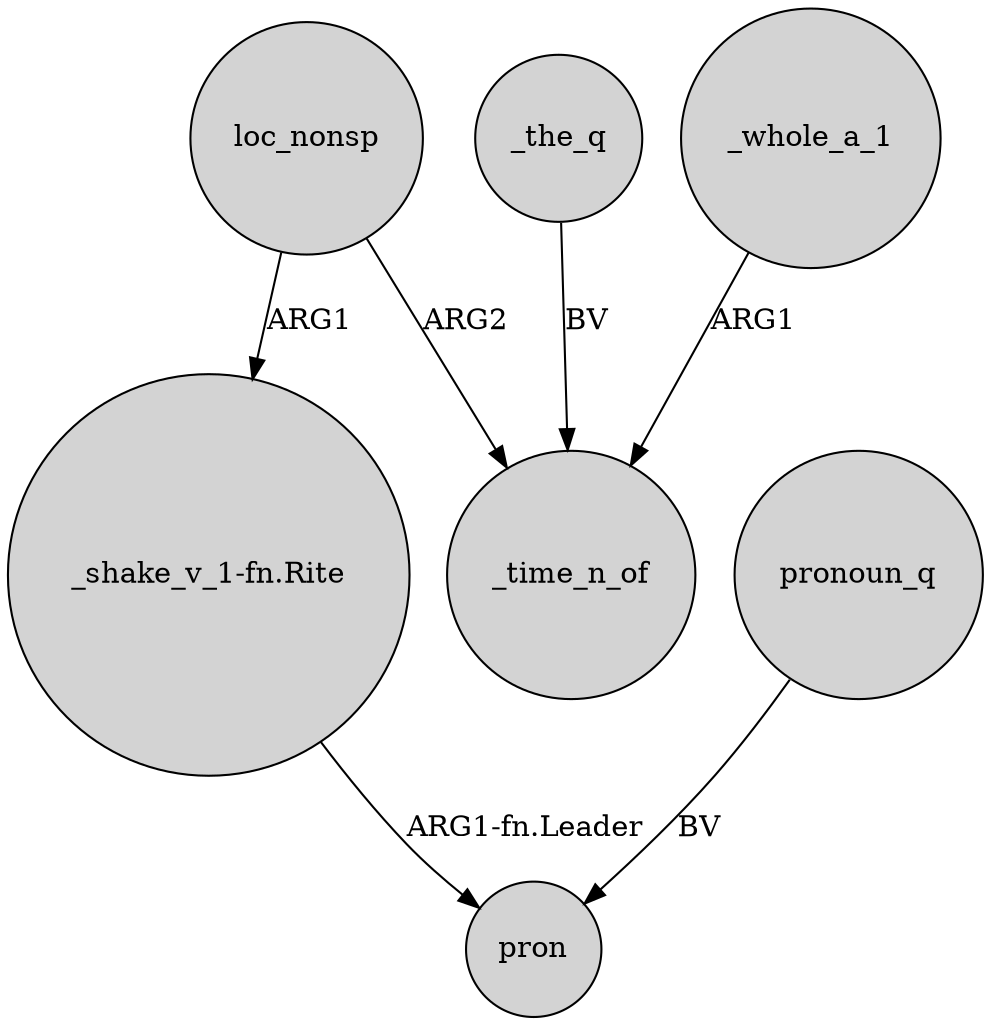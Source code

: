 digraph {
	node [shape=circle style=filled]
	loc_nonsp -> _time_n_of [label=ARG2]
	_the_q -> _time_n_of [label=BV]
	loc_nonsp -> "_shake_v_1-fn.Rite" [label=ARG1]
	_whole_a_1 -> _time_n_of [label=ARG1]
	pronoun_q -> pron [label=BV]
	"_shake_v_1-fn.Rite" -> pron [label="ARG1-fn.Leader"]
}
